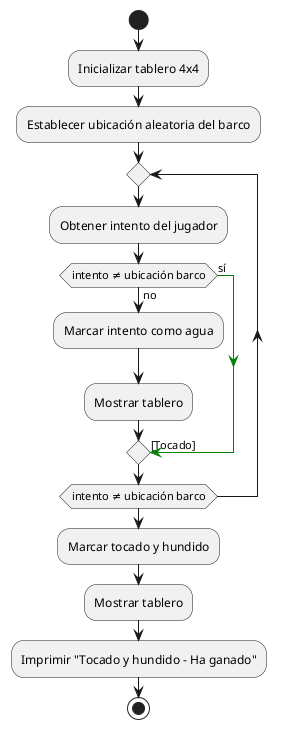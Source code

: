 @startuml
start
:Inicializar tablero 4x4;
:Establecer ubicación aleatoria del barco;
repeat
  :Obtener intento del jugador;
  if (intento ≠ ubicación barco) then (no)
    :Marcar intento como agua;
    :Mostrar tablero;
  else (sí)
    -[#green]->[Tocado];
  endif
repeat while (intento ≠ ubicación barco)
:Marcar tocado y hundido;
:Mostrar tablero;
:Imprimir "Tocado y hundido - Ha ganado";
stop
@enduml
